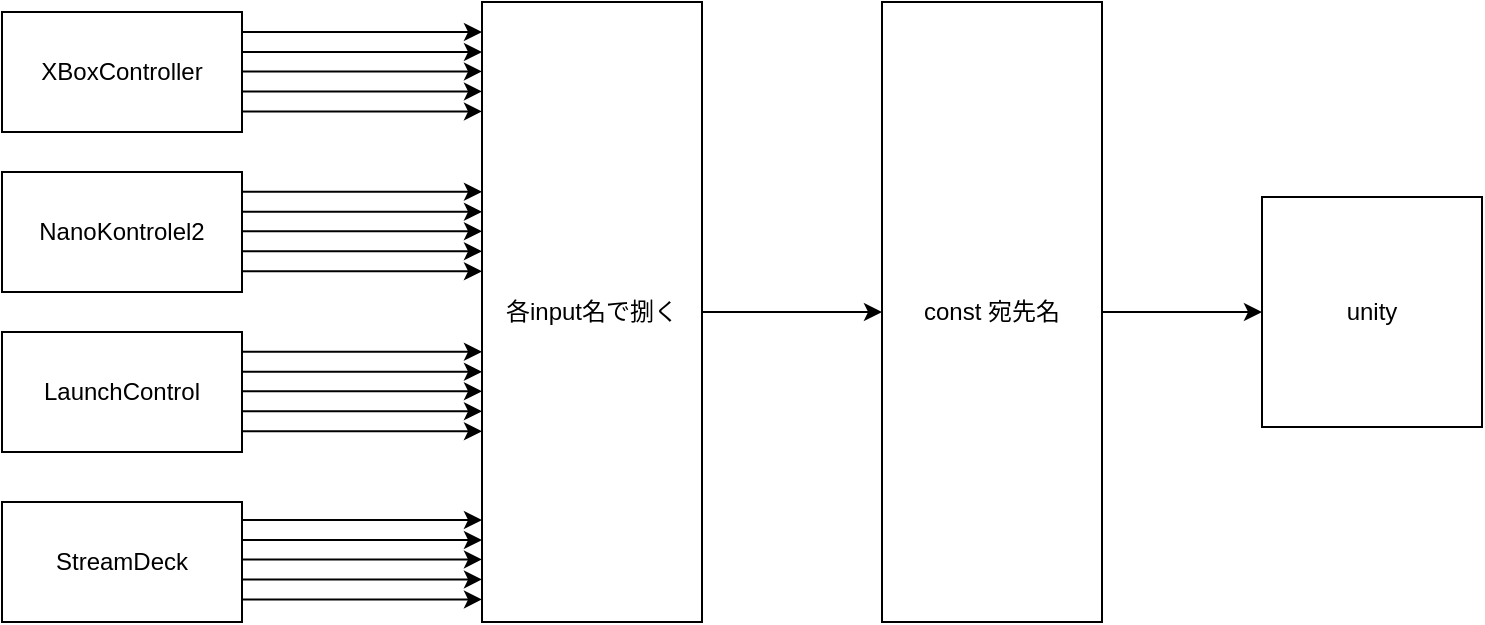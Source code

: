 <mxfile version="20.7.4" type="device"><diagram id="0jCzvdiB50ud6UD8ZOoF" name="ページ1"><mxGraphModel dx="2058" dy="1180" grid="1" gridSize="10" guides="1" tooltips="1" connect="1" arrows="1" fold="1" page="1" pageScale="1" pageWidth="827" pageHeight="1169" math="0" shadow="0"><root><mxCell id="0"/><mxCell id="1" parent="0"/><mxCell id="RGt8cGTCnAo6snCUUT8I-7" style="edgeStyle=orthogonalEdgeStyle;rounded=0;orthogonalLoop=1;jettySize=auto;html=1;" parent="1" edge="1"><mxGeometry relative="1" as="geometry"><mxPoint x="220" y="320" as="sourcePoint"/><mxPoint x="340" y="320" as="targetPoint"/></mxGeometry></mxCell><mxCell id="RGt8cGTCnAo6snCUUT8I-2" value="XBoxController" style="whiteSpace=wrap;html=1;" parent="1" vertex="1"><mxGeometry x="100" y="310" width="120" height="60" as="geometry"/></mxCell><mxCell id="RGt8cGTCnAo6snCUUT8I-3" value="NanoKontrolel2" style="whiteSpace=wrap;html=1;" parent="1" vertex="1"><mxGeometry x="100" y="390" width="120" height="60" as="geometry"/></mxCell><mxCell id="RGt8cGTCnAo6snCUUT8I-4" value="LaunchControl" style="whiteSpace=wrap;html=1;" parent="1" vertex="1"><mxGeometry x="100" y="470" width="120" height="60" as="geometry"/></mxCell><mxCell id="RGt8cGTCnAo6snCUUT8I-5" value="StreamDeck" style="whiteSpace=wrap;html=1;" parent="1" vertex="1"><mxGeometry x="100" y="555" width="120" height="60" as="geometry"/></mxCell><mxCell id="RGt8cGTCnAo6snCUUT8I-8" style="edgeStyle=orthogonalEdgeStyle;rounded=0;orthogonalLoop=1;jettySize=auto;html=1;" parent="1" edge="1"><mxGeometry relative="1" as="geometry"><mxPoint x="220" y="330" as="sourcePoint"/><mxPoint x="340" y="330" as="targetPoint"/></mxGeometry></mxCell><mxCell id="RGt8cGTCnAo6snCUUT8I-9" style="edgeStyle=orthogonalEdgeStyle;rounded=0;orthogonalLoop=1;jettySize=auto;html=1;" parent="1" edge="1"><mxGeometry relative="1" as="geometry"><mxPoint x="220" y="339.74" as="sourcePoint"/><mxPoint x="340" y="339.74" as="targetPoint"/><Array as="points"><mxPoint x="250" y="339.74"/><mxPoint x="250" y="339.74"/></Array></mxGeometry></mxCell><mxCell id="RGt8cGTCnAo6snCUUT8I-10" style="edgeStyle=orthogonalEdgeStyle;rounded=0;orthogonalLoop=1;jettySize=auto;html=1;" parent="1" edge="1"><mxGeometry relative="1" as="geometry"><mxPoint x="220" y="349.74" as="sourcePoint"/><mxPoint x="340" y="349.74" as="targetPoint"/><Array as="points"><mxPoint x="250" y="349.74"/><mxPoint x="250" y="349.74"/></Array></mxGeometry></mxCell><mxCell id="RGt8cGTCnAo6snCUUT8I-11" style="edgeStyle=orthogonalEdgeStyle;rounded=0;orthogonalLoop=1;jettySize=auto;html=1;" parent="1" edge="1"><mxGeometry relative="1" as="geometry"><mxPoint x="220" y="359.74" as="sourcePoint"/><mxPoint x="340" y="359.74" as="targetPoint"/><Array as="points"><mxPoint x="250" y="359.74"/><mxPoint x="250" y="359.74"/></Array></mxGeometry></mxCell><mxCell id="RGt8cGTCnAo6snCUUT8I-17" style="edgeStyle=orthogonalEdgeStyle;rounded=0;orthogonalLoop=1;jettySize=auto;html=1;" parent="1" edge="1"><mxGeometry relative="1" as="geometry"><mxPoint x="220" y="399.88" as="sourcePoint"/><mxPoint x="340" y="399.88" as="targetPoint"/></mxGeometry></mxCell><mxCell id="RGt8cGTCnAo6snCUUT8I-18" style="edgeStyle=orthogonalEdgeStyle;rounded=0;orthogonalLoop=1;jettySize=auto;html=1;" parent="1" edge="1"><mxGeometry relative="1" as="geometry"><mxPoint x="220" y="409.88" as="sourcePoint"/><mxPoint x="340" y="409.88" as="targetPoint"/></mxGeometry></mxCell><mxCell id="RGt8cGTCnAo6snCUUT8I-19" style="edgeStyle=orthogonalEdgeStyle;rounded=0;orthogonalLoop=1;jettySize=auto;html=1;" parent="1" edge="1"><mxGeometry relative="1" as="geometry"><mxPoint x="220" y="419.62" as="sourcePoint"/><mxPoint x="340" y="419.62" as="targetPoint"/><Array as="points"><mxPoint x="250" y="419.62"/><mxPoint x="250" y="419.62"/></Array></mxGeometry></mxCell><mxCell id="RGt8cGTCnAo6snCUUT8I-20" style="edgeStyle=orthogonalEdgeStyle;rounded=0;orthogonalLoop=1;jettySize=auto;html=1;" parent="1" edge="1"><mxGeometry relative="1" as="geometry"><mxPoint x="220" y="429.62" as="sourcePoint"/><mxPoint x="340" y="429.62" as="targetPoint"/><Array as="points"><mxPoint x="250" y="429.62"/><mxPoint x="250" y="429.62"/></Array></mxGeometry></mxCell><mxCell id="RGt8cGTCnAo6snCUUT8I-21" style="edgeStyle=orthogonalEdgeStyle;rounded=0;orthogonalLoop=1;jettySize=auto;html=1;" parent="1" edge="1"><mxGeometry relative="1" as="geometry"><mxPoint x="220" y="439.62" as="sourcePoint"/><mxPoint x="340" y="439.62" as="targetPoint"/><Array as="points"><mxPoint x="250" y="439.62"/><mxPoint x="250" y="439.62"/></Array></mxGeometry></mxCell><mxCell id="RGt8cGTCnAo6snCUUT8I-22" style="edgeStyle=orthogonalEdgeStyle;rounded=0;orthogonalLoop=1;jettySize=auto;html=1;" parent="1" edge="1"><mxGeometry relative="1" as="geometry"><mxPoint x="220" y="479.88" as="sourcePoint"/><mxPoint x="340" y="479.88" as="targetPoint"/></mxGeometry></mxCell><mxCell id="RGt8cGTCnAo6snCUUT8I-23" style="edgeStyle=orthogonalEdgeStyle;rounded=0;orthogonalLoop=1;jettySize=auto;html=1;" parent="1" edge="1"><mxGeometry relative="1" as="geometry"><mxPoint x="220" y="489.88" as="sourcePoint"/><mxPoint x="340" y="489.88" as="targetPoint"/></mxGeometry></mxCell><mxCell id="RGt8cGTCnAo6snCUUT8I-24" style="edgeStyle=orthogonalEdgeStyle;rounded=0;orthogonalLoop=1;jettySize=auto;html=1;" parent="1" edge="1"><mxGeometry relative="1" as="geometry"><mxPoint x="220" y="499.62" as="sourcePoint"/><mxPoint x="340" y="499.62" as="targetPoint"/><Array as="points"><mxPoint x="250" y="499.62"/><mxPoint x="250" y="499.62"/></Array></mxGeometry></mxCell><mxCell id="RGt8cGTCnAo6snCUUT8I-25" style="edgeStyle=orthogonalEdgeStyle;rounded=0;orthogonalLoop=1;jettySize=auto;html=1;" parent="1" edge="1"><mxGeometry relative="1" as="geometry"><mxPoint x="220" y="509.62" as="sourcePoint"/><mxPoint x="340" y="509.62" as="targetPoint"/><Array as="points"><mxPoint x="250" y="509.62"/><mxPoint x="250" y="509.62"/></Array></mxGeometry></mxCell><mxCell id="RGt8cGTCnAo6snCUUT8I-26" style="edgeStyle=orthogonalEdgeStyle;rounded=0;orthogonalLoop=1;jettySize=auto;html=1;" parent="1" edge="1"><mxGeometry relative="1" as="geometry"><mxPoint x="220" y="519.62" as="sourcePoint"/><mxPoint x="340" y="519.62" as="targetPoint"/><Array as="points"><mxPoint x="250" y="519.62"/><mxPoint x="250" y="519.62"/></Array></mxGeometry></mxCell><mxCell id="RGt8cGTCnAo6snCUUT8I-27" style="edgeStyle=orthogonalEdgeStyle;rounded=0;orthogonalLoop=1;jettySize=auto;html=1;" parent="1" edge="1"><mxGeometry relative="1" as="geometry"><mxPoint x="220" y="564" as="sourcePoint"/><mxPoint x="340" y="564" as="targetPoint"/></mxGeometry></mxCell><mxCell id="RGt8cGTCnAo6snCUUT8I-28" style="edgeStyle=orthogonalEdgeStyle;rounded=0;orthogonalLoop=1;jettySize=auto;html=1;" parent="1" edge="1"><mxGeometry relative="1" as="geometry"><mxPoint x="220" y="574" as="sourcePoint"/><mxPoint x="340" y="574" as="targetPoint"/></mxGeometry></mxCell><mxCell id="RGt8cGTCnAo6snCUUT8I-29" style="edgeStyle=orthogonalEdgeStyle;rounded=0;orthogonalLoop=1;jettySize=auto;html=1;" parent="1" edge="1"><mxGeometry relative="1" as="geometry"><mxPoint x="220" y="583.74" as="sourcePoint"/><mxPoint x="340" y="583.74" as="targetPoint"/><Array as="points"><mxPoint x="250" y="583.74"/><mxPoint x="250" y="583.74"/></Array></mxGeometry></mxCell><mxCell id="RGt8cGTCnAo6snCUUT8I-30" style="edgeStyle=orthogonalEdgeStyle;rounded=0;orthogonalLoop=1;jettySize=auto;html=1;" parent="1" edge="1"><mxGeometry relative="1" as="geometry"><mxPoint x="220" y="593.74" as="sourcePoint"/><mxPoint x="340" y="593.74" as="targetPoint"/><Array as="points"><mxPoint x="250" y="593.74"/><mxPoint x="250" y="593.74"/></Array></mxGeometry></mxCell><mxCell id="RGt8cGTCnAo6snCUUT8I-31" style="edgeStyle=orthogonalEdgeStyle;rounded=0;orthogonalLoop=1;jettySize=auto;html=1;" parent="1" edge="1"><mxGeometry relative="1" as="geometry"><mxPoint x="220" y="603.74" as="sourcePoint"/><mxPoint x="340" y="603.74" as="targetPoint"/><Array as="points"><mxPoint x="250" y="603.74"/><mxPoint x="250" y="603.74"/></Array></mxGeometry></mxCell><mxCell id="RGt8cGTCnAo6snCUUT8I-36" style="edgeStyle=orthogonalEdgeStyle;rounded=0;orthogonalLoop=1;jettySize=auto;html=1;entryX=0;entryY=0.5;entryDx=0;entryDy=0;" parent="1" source="RGt8cGTCnAo6snCUUT8I-32" target="RGt8cGTCnAo6snCUUT8I-33" edge="1"><mxGeometry relative="1" as="geometry"/></mxCell><mxCell id="RGt8cGTCnAo6snCUUT8I-32" value="各input名で捌く" style="whiteSpace=wrap;html=1;" parent="1" vertex="1"><mxGeometry x="340" y="305" width="110" height="310" as="geometry"/></mxCell><mxCell id="RGt8cGTCnAo6snCUUT8I-35" style="edgeStyle=orthogonalEdgeStyle;rounded=0;orthogonalLoop=1;jettySize=auto;html=1;entryX=0;entryY=0.5;entryDx=0;entryDy=0;" parent="1" source="RGt8cGTCnAo6snCUUT8I-33" target="RGt8cGTCnAo6snCUUT8I-34" edge="1"><mxGeometry relative="1" as="geometry"/></mxCell><mxCell id="RGt8cGTCnAo6snCUUT8I-33" value="const 宛先名" style="whiteSpace=wrap;html=1;" parent="1" vertex="1"><mxGeometry x="540" y="305" width="110" height="310" as="geometry"/></mxCell><mxCell id="RGt8cGTCnAo6snCUUT8I-34" value="unity" style="whiteSpace=wrap;html=1;" parent="1" vertex="1"><mxGeometry x="730" y="402.5" width="110" height="115" as="geometry"/></mxCell></root></mxGraphModel></diagram></mxfile>